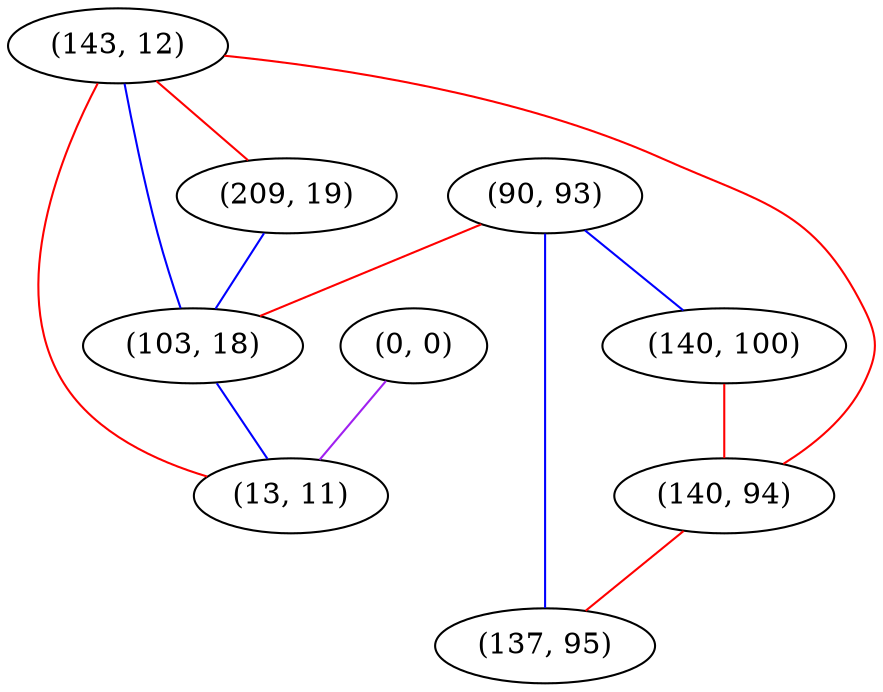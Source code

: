 graph "" {
"(143, 12)";
"(209, 19)";
"(90, 93)";
"(103, 18)";
"(140, 100)";
"(140, 94)";
"(137, 95)";
"(0, 0)";
"(13, 11)";
"(143, 12)" -- "(209, 19)"  [color=red, key=0, weight=1];
"(143, 12)" -- "(140, 94)"  [color=red, key=0, weight=1];
"(143, 12)" -- "(103, 18)"  [color=blue, key=0, weight=3];
"(143, 12)" -- "(13, 11)"  [color=red, key=0, weight=1];
"(209, 19)" -- "(103, 18)"  [color=blue, key=0, weight=3];
"(90, 93)" -- "(140, 100)"  [color=blue, key=0, weight=3];
"(90, 93)" -- "(103, 18)"  [color=red, key=0, weight=1];
"(90, 93)" -- "(137, 95)"  [color=blue, key=0, weight=3];
"(103, 18)" -- "(13, 11)"  [color=blue, key=0, weight=3];
"(140, 100)" -- "(140, 94)"  [color=red, key=0, weight=1];
"(140, 94)" -- "(137, 95)"  [color=red, key=0, weight=1];
"(0, 0)" -- "(13, 11)"  [color=purple, key=0, weight=4];
}
